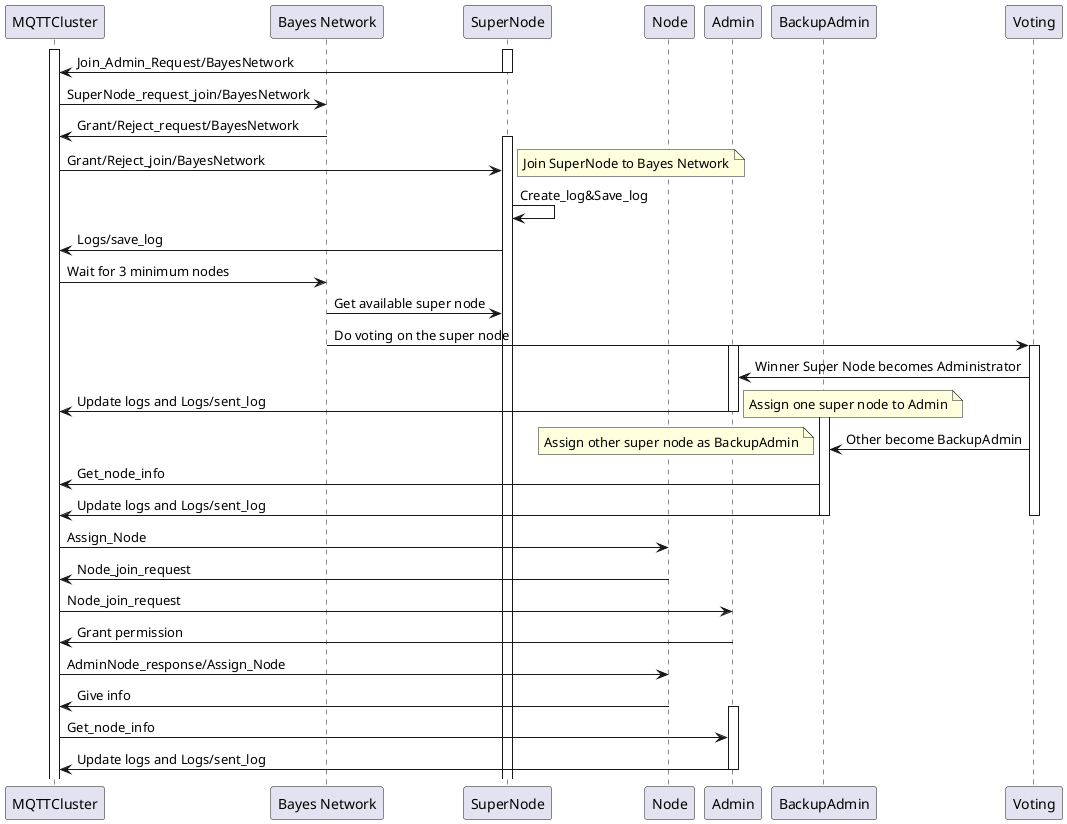 @startuml InitialNetworkAssignmentWithVoting

participant "MQTTCluster" as MqttCluster
participant "Bayes Network" as BayesNetwork
participant "SuperNode" as SuperNode
participant "Node" as Node
participant "Admin" as Admin
participant "BackupAdmin" as BackupAdmin
participant "Voting" as Voting

activate MqttCluster
activate SuperNode

SuperNode -> MqttCluster: Join_Admin_Request/BayesNetwork

deactivate SuperNode
MqttCluster -> BayesNetwork: SuperNode_request_join/BayesNetwork
BayesNetwork -> MqttCluster: Grant/Reject_request/BayesNetwork
deactivate BayesNetwork
activate SuperNode
MqttCluster -> SuperNode: Grant/Reject_join/BayesNetwork
note right: Join SuperNode to Bayes Network

SuperNode -> SuperNode: Create_log&Save_log
SuperNode -> MqttCluster: Logs/save_log


MqttCluster -> BayesNetwork: Wait for 3 minimum nodes
BayesNetwork -> SuperNode: Get available super node
BayesNetwork -> Voting: Do voting on the super node
deactivate BayesNetwork

activate Voting
activate Admin

Voting -> Admin: Winner Super Node becomes Administrator
Admin -> MqttCluster: Update logs and Logs/sent_log
deactivate Admin
note right: Assign one super node to Admin
activate BackupAdmin
Voting -> BackupAdmin: Other become BackupAdmin
note left: Assign other super node as BackupAdmin

BackupAdmin -> MqttCluster: Get_node_info
BackupAdmin -> MqttCluster: Update logs and Logs/sent_log
deactivate BackupAdmin

deactivate Admin
deactivate BackupAdmin
deactivate Voting

MqttCluster -> Node: Assign_Node
Node -> MqttCluster: Node_join_request
MqttCluster -> Admin: Node_join_request
Admin -> MqttCluster: Grant permission
deactivate Admin
MqttCluster -> Node: AdminNode_response/Assign_Node
Node -> MqttCluster: Give info
activate Admin
MqttCluster -> Admin: Get_node_info
Admin -> MqttCluster: Update logs and Logs/sent_log
deactivate Admin

@enduml
